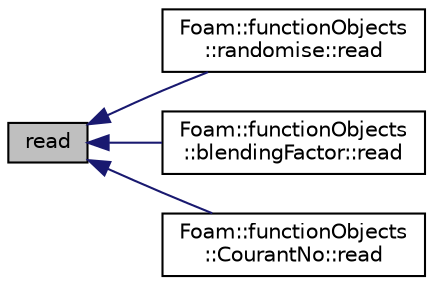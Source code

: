 digraph "read"
{
  bgcolor="transparent";
  edge [fontname="Helvetica",fontsize="10",labelfontname="Helvetica",labelfontsize="10"];
  node [fontname="Helvetica",fontsize="10",shape=record];
  rankdir="LR";
  Node312 [label="read",height=0.2,width=0.4,color="black", fillcolor="grey75", style="filled", fontcolor="black"];
  Node312 -> Node313 [dir="back",color="midnightblue",fontsize="10",style="solid",fontname="Helvetica"];
  Node313 [label="Foam::functionObjects\l::randomise::read",height=0.2,width=0.4,color="black",URL="$a24253.html#afac0600fef97b05534a595ce00b272ed",tooltip="Read the randomise data. "];
  Node312 -> Node314 [dir="back",color="midnightblue",fontsize="10",style="solid",fontname="Helvetica"];
  Node314 [label="Foam::functionObjects\l::blendingFactor::read",height=0.2,width=0.4,color="black",URL="$a24137.html#afac0600fef97b05534a595ce00b272ed",tooltip="Read the blendingFactor data. "];
  Node312 -> Node315 [dir="back",color="midnightblue",fontsize="10",style="solid",fontname="Helvetica"];
  Node315 [label="Foam::functionObjects\l::CourantNo::read",height=0.2,width=0.4,color="black",URL="$a24145.html#afac0600fef97b05534a595ce00b272ed",tooltip="Read the CourantNo data. "];
}
